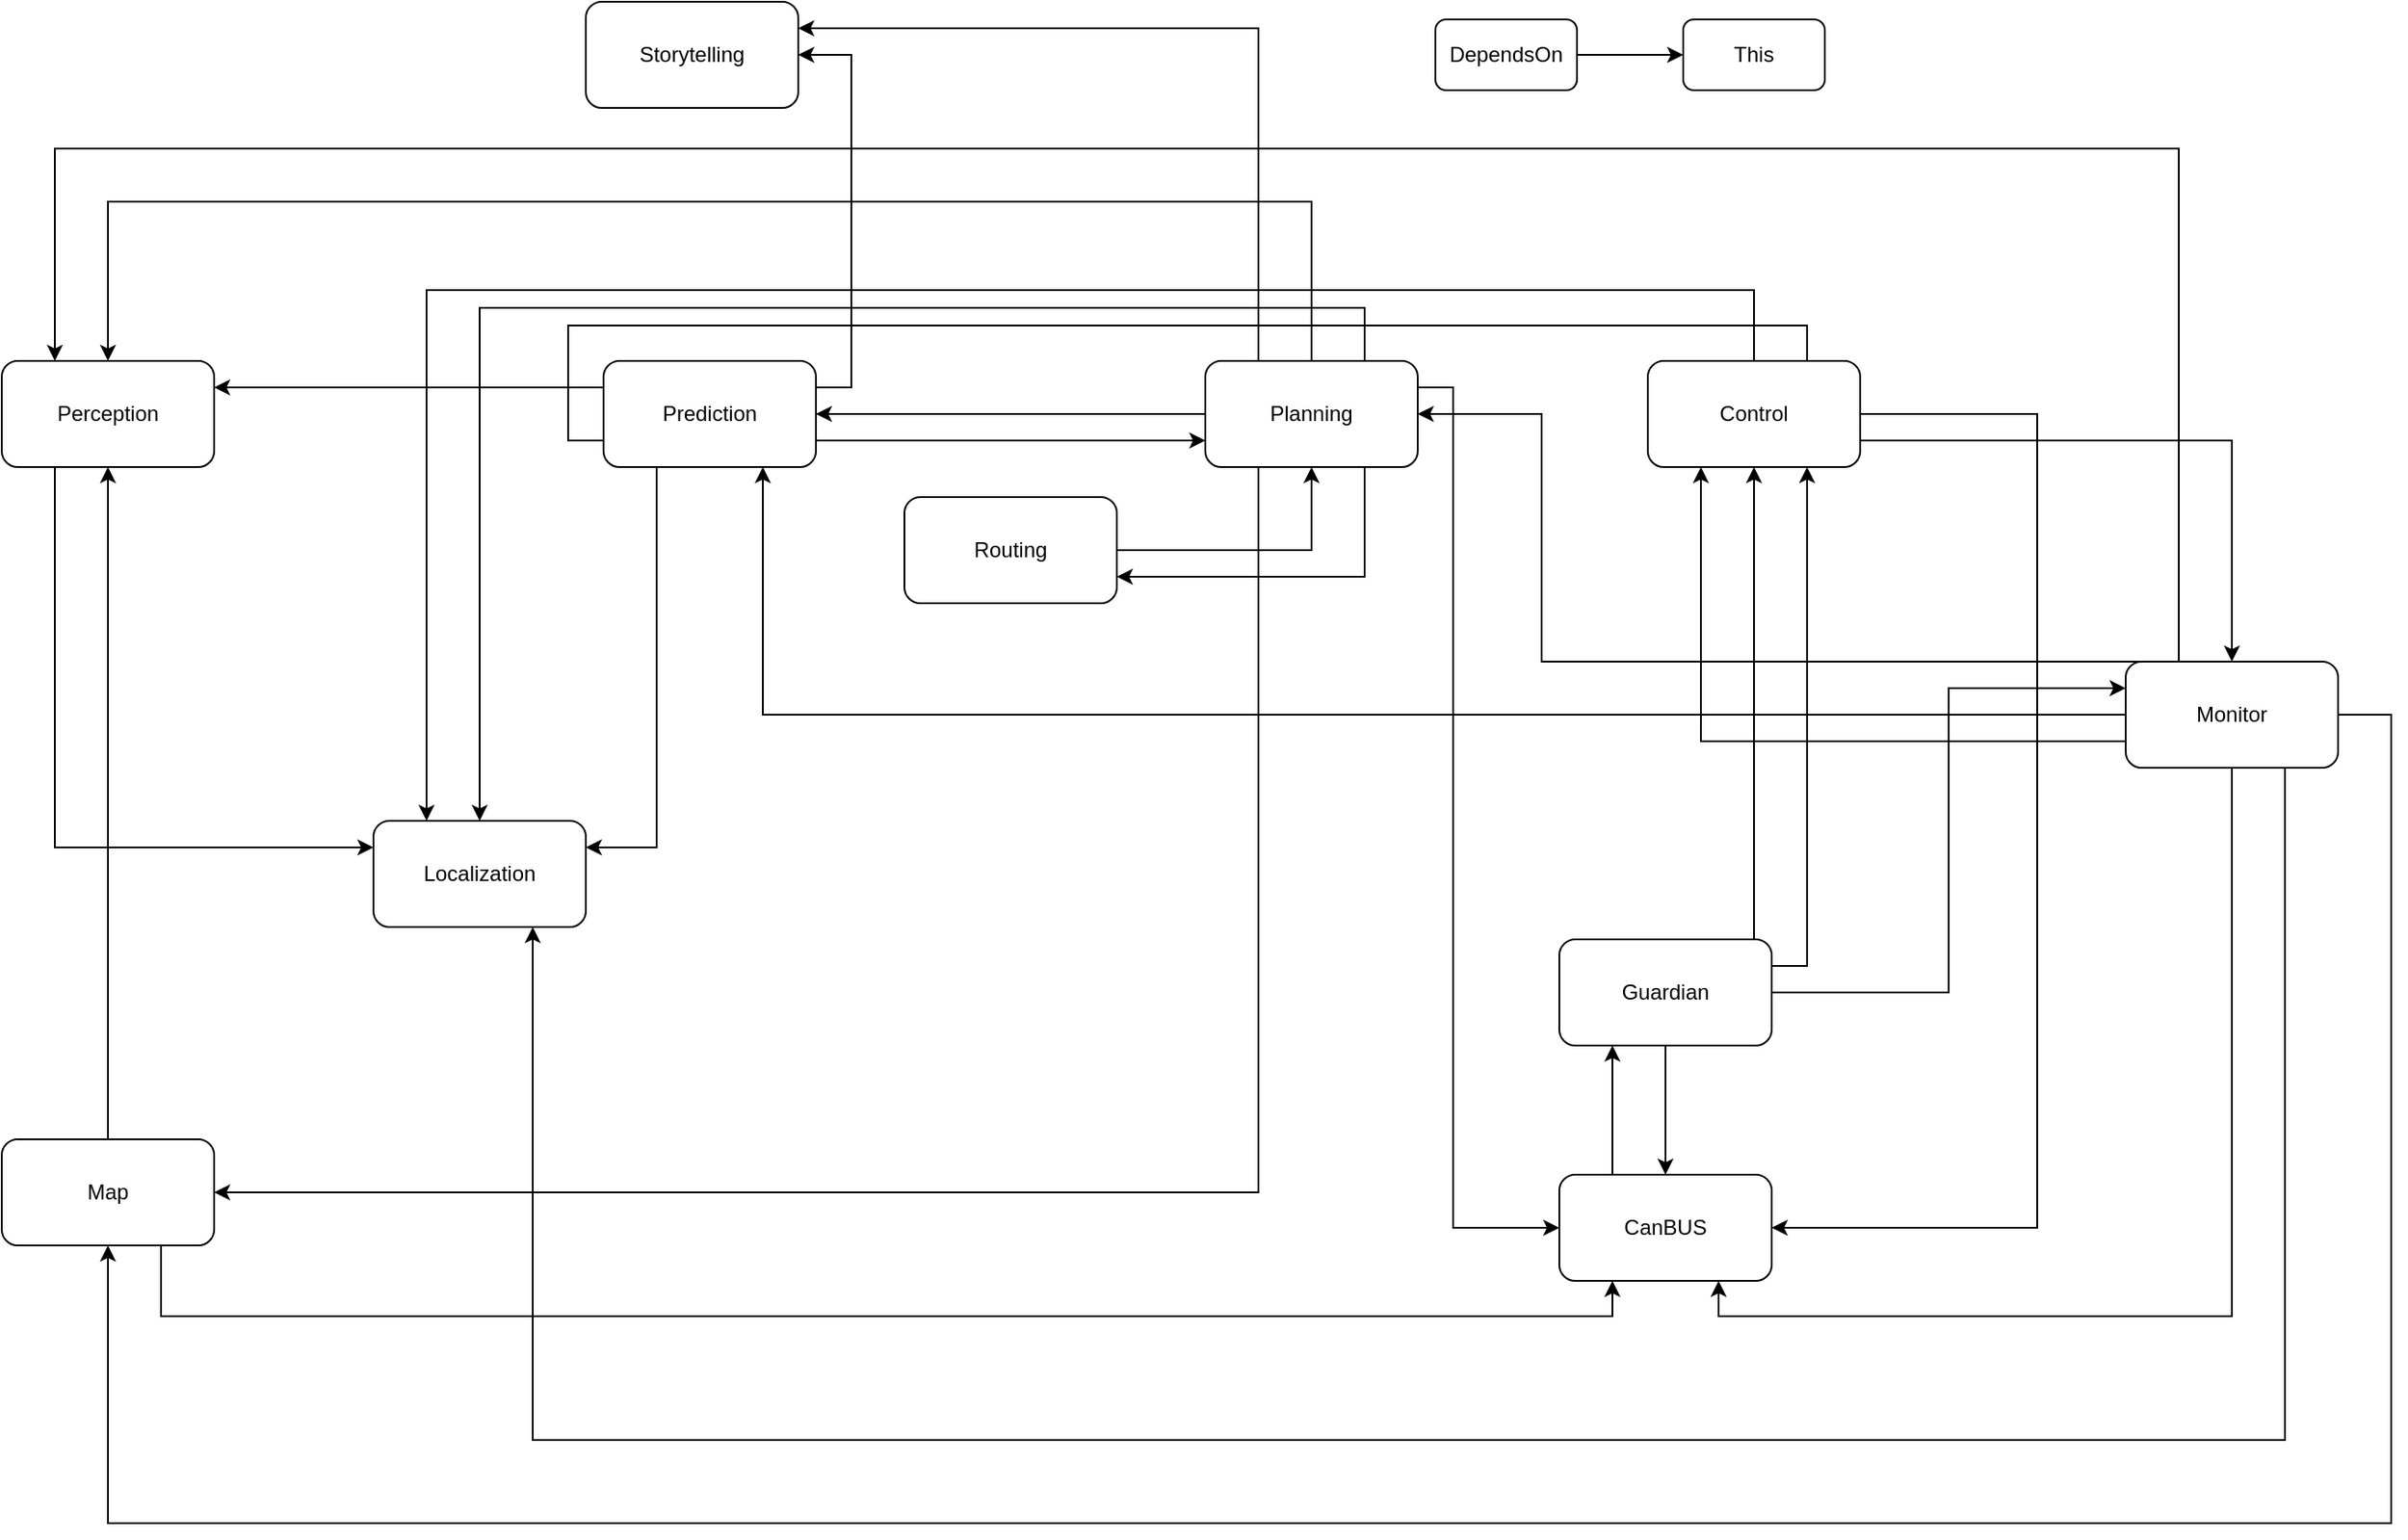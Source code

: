 <mxfile version="17.1.3" type="github">
  <diagram id="q5uySfuGyyFAdlzgSxIf" name="Page-1">
    <mxGraphModel dx="1426" dy="767" grid="1" gridSize="10" guides="1" tooltips="1" connect="1" arrows="1" fold="1" page="1" pageScale="1" pageWidth="850" pageHeight="1100" math="0" shadow="0">
      <root>
        <mxCell id="0" />
        <mxCell id="1" parent="0" />
        <mxCell id="7judBJOATlKyl89qZomi-54" style="edgeStyle=orthogonalEdgeStyle;rounded=0;orthogonalLoop=1;jettySize=auto;html=1;exitX=0.25;exitY=1;exitDx=0;exitDy=0;entryX=0;entryY=0.25;entryDx=0;entryDy=0;" edge="1" parent="1" source="7judBJOATlKyl89qZomi-1" target="7judBJOATlKyl89qZomi-2">
          <mxGeometry relative="1" as="geometry">
            <Array as="points">
              <mxPoint x="140" y="498" />
            </Array>
          </mxGeometry>
        </mxCell>
        <mxCell id="7judBJOATlKyl89qZomi-1" value="Perception" style="rounded=1;whiteSpace=wrap;html=1;" vertex="1" parent="1">
          <mxGeometry x="110" y="223" width="120" height="60" as="geometry" />
        </mxCell>
        <mxCell id="7judBJOATlKyl89qZomi-2" value="Localization" style="rounded=1;whiteSpace=wrap;html=1;" vertex="1" parent="1">
          <mxGeometry x="320" y="483" width="120" height="60" as="geometry" />
        </mxCell>
        <mxCell id="7judBJOATlKyl89qZomi-7" style="edgeStyle=orthogonalEdgeStyle;rounded=0;orthogonalLoop=1;jettySize=auto;html=1;entryX=0;entryY=0.5;entryDx=0;entryDy=0;" edge="1" parent="1" source="7judBJOATlKyl89qZomi-4" target="7judBJOATlKyl89qZomi-6">
          <mxGeometry relative="1" as="geometry" />
        </mxCell>
        <mxCell id="7judBJOATlKyl89qZomi-4" value="DependsOn" style="rounded=1;whiteSpace=wrap;html=1;" vertex="1" parent="1">
          <mxGeometry x="920" y="30" width="80" height="40" as="geometry" />
        </mxCell>
        <mxCell id="7judBJOATlKyl89qZomi-6" value="This" style="rounded=1;whiteSpace=wrap;html=1;" vertex="1" parent="1">
          <mxGeometry x="1060" y="30" width="80" height="40" as="geometry" />
        </mxCell>
        <mxCell id="7judBJOATlKyl89qZomi-10" style="edgeStyle=orthogonalEdgeStyle;rounded=0;orthogonalLoop=1;jettySize=auto;html=1;entryX=1;entryY=0.25;entryDx=0;entryDy=0;exitX=0;exitY=0.25;exitDx=0;exitDy=0;" edge="1" parent="1" source="7judBJOATlKyl89qZomi-8" target="7judBJOATlKyl89qZomi-1">
          <mxGeometry relative="1" as="geometry" />
        </mxCell>
        <mxCell id="7judBJOATlKyl89qZomi-13" style="edgeStyle=orthogonalEdgeStyle;rounded=0;orthogonalLoop=1;jettySize=auto;html=1;exitX=1;exitY=0.75;exitDx=0;exitDy=0;entryX=0;entryY=0.75;entryDx=0;entryDy=0;" edge="1" parent="1" source="7judBJOATlKyl89qZomi-8" target="7judBJOATlKyl89qZomi-11">
          <mxGeometry relative="1" as="geometry" />
        </mxCell>
        <mxCell id="7judBJOATlKyl89qZomi-14" style="edgeStyle=orthogonalEdgeStyle;rounded=0;orthogonalLoop=1;jettySize=auto;html=1;exitX=1;exitY=0.25;exitDx=0;exitDy=0;" edge="1" parent="1" source="7judBJOATlKyl89qZomi-8" target="7judBJOATlKyl89qZomi-12">
          <mxGeometry relative="1" as="geometry">
            <Array as="points">
              <mxPoint x="590" y="238" />
              <mxPoint x="590" y="50" />
            </Array>
          </mxGeometry>
        </mxCell>
        <mxCell id="7judBJOATlKyl89qZomi-15" style="edgeStyle=orthogonalEdgeStyle;rounded=0;orthogonalLoop=1;jettySize=auto;html=1;exitX=0.25;exitY=1;exitDx=0;exitDy=0;entryX=1;entryY=0.25;entryDx=0;entryDy=0;" edge="1" parent="1" source="7judBJOATlKyl89qZomi-8" target="7judBJOATlKyl89qZomi-2">
          <mxGeometry relative="1" as="geometry">
            <Array as="points">
              <mxPoint x="480" y="498" />
            </Array>
          </mxGeometry>
        </mxCell>
        <mxCell id="7judBJOATlKyl89qZomi-17" style="edgeStyle=orthogonalEdgeStyle;rounded=0;orthogonalLoop=1;jettySize=auto;html=1;exitX=1;exitY=0.25;exitDx=0;exitDy=0;entryX=0;entryY=0.5;entryDx=0;entryDy=0;" edge="1" parent="1" source="7judBJOATlKyl89qZomi-11" target="7judBJOATlKyl89qZomi-16">
          <mxGeometry relative="1" as="geometry">
            <Array as="points">
              <mxPoint x="930" y="238" />
              <mxPoint x="930" y="713" />
            </Array>
          </mxGeometry>
        </mxCell>
        <mxCell id="7judBJOATlKyl89qZomi-19" style="edgeStyle=orthogonalEdgeStyle;rounded=0;orthogonalLoop=1;jettySize=auto;html=1;exitX=0.75;exitY=1;exitDx=0;exitDy=0;entryX=1;entryY=0.75;entryDx=0;entryDy=0;" edge="1" parent="1" source="7judBJOATlKyl89qZomi-11" target="7judBJOATlKyl89qZomi-18">
          <mxGeometry relative="1" as="geometry" />
        </mxCell>
        <mxCell id="7judBJOATlKyl89qZomi-20" style="edgeStyle=orthogonalEdgeStyle;rounded=0;orthogonalLoop=1;jettySize=auto;html=1;exitX=0.75;exitY=0;exitDx=0;exitDy=0;entryX=0.5;entryY=0;entryDx=0;entryDy=0;" edge="1" parent="1" source="7judBJOATlKyl89qZomi-11" target="7judBJOATlKyl89qZomi-2">
          <mxGeometry relative="1" as="geometry">
            <Array as="points">
              <mxPoint x="880" y="193" />
              <mxPoint x="380" y="193" />
            </Array>
          </mxGeometry>
        </mxCell>
        <mxCell id="7judBJOATlKyl89qZomi-22" style="edgeStyle=orthogonalEdgeStyle;rounded=0;orthogonalLoop=1;jettySize=auto;html=1;exitX=0.25;exitY=1;exitDx=0;exitDy=0;entryX=1;entryY=0.5;entryDx=0;entryDy=0;" edge="1" parent="1" source="7judBJOATlKyl89qZomi-11" target="7judBJOATlKyl89qZomi-21">
          <mxGeometry relative="1" as="geometry">
            <Array as="points">
              <mxPoint x="820" y="693" />
            </Array>
          </mxGeometry>
        </mxCell>
        <mxCell id="7judBJOATlKyl89qZomi-23" style="edgeStyle=orthogonalEdgeStyle;rounded=0;orthogonalLoop=1;jettySize=auto;html=1;exitX=0.5;exitY=0;exitDx=0;exitDy=0;entryX=0.5;entryY=0;entryDx=0;entryDy=0;" edge="1" parent="1" source="7judBJOATlKyl89qZomi-11" target="7judBJOATlKyl89qZomi-1">
          <mxGeometry relative="1" as="geometry">
            <Array as="points">
              <mxPoint x="850" y="133" />
              <mxPoint x="170" y="133" />
            </Array>
          </mxGeometry>
        </mxCell>
        <mxCell id="7judBJOATlKyl89qZomi-24" style="edgeStyle=orthogonalEdgeStyle;rounded=0;orthogonalLoop=1;jettySize=auto;html=1;exitX=0;exitY=0.5;exitDx=0;exitDy=0;entryX=1;entryY=0.5;entryDx=0;entryDy=0;" edge="1" parent="1" source="7judBJOATlKyl89qZomi-11" target="7judBJOATlKyl89qZomi-8">
          <mxGeometry relative="1" as="geometry" />
        </mxCell>
        <mxCell id="7judBJOATlKyl89qZomi-25" style="edgeStyle=orthogonalEdgeStyle;rounded=0;orthogonalLoop=1;jettySize=auto;html=1;exitX=0.25;exitY=0;exitDx=0;exitDy=0;entryX=1;entryY=0.25;entryDx=0;entryDy=0;" edge="1" parent="1" source="7judBJOATlKyl89qZomi-11" target="7judBJOATlKyl89qZomi-12">
          <mxGeometry relative="1" as="geometry" />
        </mxCell>
        <mxCell id="7judBJOATlKyl89qZomi-11" value="Planning" style="rounded=1;whiteSpace=wrap;html=1;" vertex="1" parent="1">
          <mxGeometry x="790" y="223" width="120" height="60" as="geometry" />
        </mxCell>
        <mxCell id="7judBJOATlKyl89qZomi-12" value="Storytelling" style="rounded=1;whiteSpace=wrap;html=1;" vertex="1" parent="1">
          <mxGeometry x="440" y="20" width="120" height="60" as="geometry" />
        </mxCell>
        <mxCell id="7judBJOATlKyl89qZomi-39" style="edgeStyle=orthogonalEdgeStyle;rounded=0;orthogonalLoop=1;jettySize=auto;html=1;exitX=1;exitY=0.25;exitDx=0;exitDy=0;entryX=0.75;entryY=1;entryDx=0;entryDy=0;startArrow=none;" edge="1" parent="1" source="7judBJOATlKyl89qZomi-35" target="7judBJOATlKyl89qZomi-26">
          <mxGeometry relative="1" as="geometry">
            <Array as="points">
              <mxPoint x="1130" y="565" />
            </Array>
          </mxGeometry>
        </mxCell>
        <mxCell id="7judBJOATlKyl89qZomi-57" style="edgeStyle=orthogonalEdgeStyle;rounded=0;orthogonalLoop=1;jettySize=auto;html=1;exitX=0.25;exitY=0;exitDx=0;exitDy=0;entryX=0.25;entryY=1;entryDx=0;entryDy=0;strokeColor=default;" edge="1" parent="1" source="7judBJOATlKyl89qZomi-16" target="7judBJOATlKyl89qZomi-35">
          <mxGeometry relative="1" as="geometry">
            <Array as="points" />
          </mxGeometry>
        </mxCell>
        <mxCell id="7judBJOATlKyl89qZomi-16" value="CanBUS" style="rounded=1;whiteSpace=wrap;html=1;" vertex="1" parent="1">
          <mxGeometry x="990" y="683" width="120" height="60" as="geometry" />
        </mxCell>
        <mxCell id="7judBJOATlKyl89qZomi-55" style="edgeStyle=orthogonalEdgeStyle;rounded=0;orthogonalLoop=1;jettySize=auto;html=1;exitX=1;exitY=0.5;exitDx=0;exitDy=0;entryX=0.5;entryY=1;entryDx=0;entryDy=0;strokeColor=default;" edge="1" parent="1" source="7judBJOATlKyl89qZomi-18" target="7judBJOATlKyl89qZomi-11">
          <mxGeometry relative="1" as="geometry" />
        </mxCell>
        <mxCell id="7judBJOATlKyl89qZomi-18" value="Routing" style="rounded=1;whiteSpace=wrap;html=1;" vertex="1" parent="1">
          <mxGeometry x="620" y="300" width="120" height="60" as="geometry" />
        </mxCell>
        <mxCell id="7judBJOATlKyl89qZomi-32" style="edgeStyle=orthogonalEdgeStyle;rounded=0;orthogonalLoop=1;jettySize=auto;html=1;exitX=0.75;exitY=1;exitDx=0;exitDy=0;entryX=0.25;entryY=1;entryDx=0;entryDy=0;" edge="1" parent="1" source="7judBJOATlKyl89qZomi-21" target="7judBJOATlKyl89qZomi-16">
          <mxGeometry relative="1" as="geometry">
            <Array as="points">
              <mxPoint x="200" y="763" />
              <mxPoint x="1020" y="763" />
            </Array>
          </mxGeometry>
        </mxCell>
        <mxCell id="7judBJOATlKyl89qZomi-33" style="edgeStyle=orthogonalEdgeStyle;rounded=0;orthogonalLoop=1;jettySize=auto;html=1;exitX=0.5;exitY=0;exitDx=0;exitDy=0;entryX=0.5;entryY=1;entryDx=0;entryDy=0;" edge="1" parent="1" source="7judBJOATlKyl89qZomi-21" target="7judBJOATlKyl89qZomi-1">
          <mxGeometry relative="1" as="geometry">
            <Array as="points" />
          </mxGeometry>
        </mxCell>
        <mxCell id="7judBJOATlKyl89qZomi-21" value="Map" style="rounded=1;whiteSpace=wrap;html=1;" vertex="1" parent="1">
          <mxGeometry x="110" y="663" width="120" height="60" as="geometry" />
        </mxCell>
        <mxCell id="7judBJOATlKyl89qZomi-28" style="edgeStyle=orthogonalEdgeStyle;rounded=0;orthogonalLoop=1;jettySize=auto;html=1;entryX=0.25;entryY=0;entryDx=0;entryDy=0;" edge="1" parent="1" source="7judBJOATlKyl89qZomi-26" target="7judBJOATlKyl89qZomi-2">
          <mxGeometry relative="1" as="geometry">
            <Array as="points">
              <mxPoint x="1100" y="183" />
              <mxPoint x="350" y="183" />
            </Array>
          </mxGeometry>
        </mxCell>
        <mxCell id="7judBJOATlKyl89qZomi-30" style="edgeStyle=orthogonalEdgeStyle;rounded=0;orthogonalLoop=1;jettySize=auto;html=1;exitX=1;exitY=0.75;exitDx=0;exitDy=0;" edge="1" parent="1" source="7judBJOATlKyl89qZomi-26" target="7judBJOATlKyl89qZomi-29">
          <mxGeometry relative="1" as="geometry" />
        </mxCell>
        <mxCell id="7judBJOATlKyl89qZomi-58" style="edgeStyle=orthogonalEdgeStyle;rounded=0;orthogonalLoop=1;jettySize=auto;html=1;entryX=1;entryY=0.5;entryDx=0;entryDy=0;strokeColor=default;" edge="1" parent="1" source="7judBJOATlKyl89qZomi-26" target="7judBJOATlKyl89qZomi-16">
          <mxGeometry relative="1" as="geometry">
            <Array as="points">
              <mxPoint x="1260" y="253" />
              <mxPoint x="1260" y="713" />
            </Array>
          </mxGeometry>
        </mxCell>
        <mxCell id="7judBJOATlKyl89qZomi-26" value="Control" style="rounded=1;whiteSpace=wrap;html=1;" vertex="1" parent="1">
          <mxGeometry x="1040" y="223" width="120" height="60" as="geometry" />
        </mxCell>
        <mxCell id="7judBJOATlKyl89qZomi-41" style="edgeStyle=orthogonalEdgeStyle;rounded=0;orthogonalLoop=1;jettySize=auto;html=1;exitX=0.75;exitY=1;exitDx=0;exitDy=0;entryX=0.75;entryY=1;entryDx=0;entryDy=0;" edge="1" parent="1" source="7judBJOATlKyl89qZomi-29" target="7judBJOATlKyl89qZomi-2">
          <mxGeometry relative="1" as="geometry">
            <Array as="points">
              <mxPoint x="1400" y="833" />
              <mxPoint x="410" y="833" />
            </Array>
          </mxGeometry>
        </mxCell>
        <mxCell id="7judBJOATlKyl89qZomi-42" style="edgeStyle=orthogonalEdgeStyle;rounded=0;orthogonalLoop=1;jettySize=auto;html=1;exitX=1;exitY=0.5;exitDx=0;exitDy=0;entryX=0.5;entryY=1;entryDx=0;entryDy=0;" edge="1" parent="1" source="7judBJOATlKyl89qZomi-29" target="7judBJOATlKyl89qZomi-21">
          <mxGeometry relative="1" as="geometry">
            <Array as="points">
              <mxPoint x="1460" y="423" />
              <mxPoint x="1460" y="880" />
              <mxPoint x="170" y="880" />
            </Array>
          </mxGeometry>
        </mxCell>
        <mxCell id="7judBJOATlKyl89qZomi-43" style="edgeStyle=orthogonalEdgeStyle;rounded=0;orthogonalLoop=1;jettySize=auto;html=1;exitX=0.5;exitY=1;exitDx=0;exitDy=0;entryX=0.75;entryY=1;entryDx=0;entryDy=0;" edge="1" parent="1" source="7judBJOATlKyl89qZomi-29" target="7judBJOATlKyl89qZomi-16">
          <mxGeometry relative="1" as="geometry" />
        </mxCell>
        <mxCell id="7judBJOATlKyl89qZomi-44" style="edgeStyle=orthogonalEdgeStyle;rounded=0;orthogonalLoop=1;jettySize=auto;html=1;exitX=0.25;exitY=0;exitDx=0;exitDy=0;entryX=1;entryY=0.5;entryDx=0;entryDy=0;" edge="1" parent="1" source="7judBJOATlKyl89qZomi-29" target="7judBJOATlKyl89qZomi-11">
          <mxGeometry relative="1" as="geometry">
            <Array as="points">
              <mxPoint x="980" y="393" />
              <mxPoint x="980" y="253" />
            </Array>
          </mxGeometry>
        </mxCell>
        <mxCell id="7judBJOATlKyl89qZomi-45" style="edgeStyle=orthogonalEdgeStyle;rounded=0;orthogonalLoop=1;jettySize=auto;html=1;exitX=0.25;exitY=0;exitDx=0;exitDy=0;entryX=0.25;entryY=0;entryDx=0;entryDy=0;" edge="1" parent="1" source="7judBJOATlKyl89qZomi-29" target="7judBJOATlKyl89qZomi-1">
          <mxGeometry relative="1" as="geometry">
            <Array as="points">
              <mxPoint x="1340" y="103" />
              <mxPoint x="140" y="103" />
            </Array>
          </mxGeometry>
        </mxCell>
        <mxCell id="7judBJOATlKyl89qZomi-46" style="edgeStyle=orthogonalEdgeStyle;rounded=0;orthogonalLoop=1;jettySize=auto;html=1;exitX=0;exitY=0.5;exitDx=0;exitDy=0;entryX=0.75;entryY=1;entryDx=0;entryDy=0;" edge="1" parent="1" source="7judBJOATlKyl89qZomi-29" target="7judBJOATlKyl89qZomi-8">
          <mxGeometry relative="1" as="geometry" />
        </mxCell>
        <mxCell id="7judBJOATlKyl89qZomi-47" style="edgeStyle=orthogonalEdgeStyle;rounded=0;orthogonalLoop=1;jettySize=auto;html=1;exitX=0;exitY=0.75;exitDx=0;exitDy=0;entryX=0.25;entryY=1;entryDx=0;entryDy=0;" edge="1" parent="1" source="7judBJOATlKyl89qZomi-29" target="7judBJOATlKyl89qZomi-26">
          <mxGeometry relative="1" as="geometry" />
        </mxCell>
        <mxCell id="7judBJOATlKyl89qZomi-29" value="Monitor" style="rounded=1;whiteSpace=wrap;html=1;" vertex="1" parent="1">
          <mxGeometry x="1310" y="393" width="120" height="60" as="geometry" />
        </mxCell>
        <mxCell id="7judBJOATlKyl89qZomi-36" style="edgeStyle=orthogonalEdgeStyle;rounded=0;orthogonalLoop=1;jettySize=auto;html=1;entryX=0.5;entryY=1;entryDx=0;entryDy=0;" edge="1" parent="1" source="7judBJOATlKyl89qZomi-35" target="7judBJOATlKyl89qZomi-26">
          <mxGeometry relative="1" as="geometry">
            <Array as="points">
              <mxPoint x="1100" y="490" />
              <mxPoint x="1100" y="490" />
            </Array>
          </mxGeometry>
        </mxCell>
        <mxCell id="7judBJOATlKyl89qZomi-37" style="edgeStyle=orthogonalEdgeStyle;rounded=0;orthogonalLoop=1;jettySize=auto;html=1;entryX=0;entryY=0.25;entryDx=0;entryDy=0;" edge="1" parent="1" source="7judBJOATlKyl89qZomi-35" target="7judBJOATlKyl89qZomi-29">
          <mxGeometry relative="1" as="geometry" />
        </mxCell>
        <mxCell id="7judBJOATlKyl89qZomi-8" value="Prediction" style="rounded=1;whiteSpace=wrap;html=1;" vertex="1" parent="1">
          <mxGeometry x="450" y="223" width="120" height="60" as="geometry" />
        </mxCell>
        <mxCell id="7judBJOATlKyl89qZomi-52" value="" style="edgeStyle=orthogonalEdgeStyle;rounded=0;orthogonalLoop=1;jettySize=auto;html=1;exitX=0.75;exitY=0;exitDx=0;exitDy=0;entryX=0;entryY=0.75;entryDx=0;entryDy=0;endArrow=none;" edge="1" parent="1" source="7judBJOATlKyl89qZomi-26" target="7judBJOATlKyl89qZomi-8">
          <mxGeometry relative="1" as="geometry">
            <mxPoint x="200" y="503" as="sourcePoint" />
            <mxPoint x="790" y="268" as="targetPoint" />
          </mxGeometry>
        </mxCell>
        <mxCell id="7judBJOATlKyl89qZomi-59" style="edgeStyle=orthogonalEdgeStyle;rounded=0;orthogonalLoop=1;jettySize=auto;html=1;entryX=0.5;entryY=0;entryDx=0;entryDy=0;strokeColor=default;exitX=0.5;exitY=1;exitDx=0;exitDy=0;" edge="1" parent="1" source="7judBJOATlKyl89qZomi-35" target="7judBJOATlKyl89qZomi-16">
          <mxGeometry relative="1" as="geometry">
            <Array as="points">
              <mxPoint x="1050" y="660" />
              <mxPoint x="1050" y="660" />
            </Array>
          </mxGeometry>
        </mxCell>
        <mxCell id="7judBJOATlKyl89qZomi-35" value="Guardian" style="rounded=1;whiteSpace=wrap;html=1;" vertex="1" parent="1">
          <mxGeometry x="990" y="550" width="120" height="60" as="geometry" />
        </mxCell>
      </root>
    </mxGraphModel>
  </diagram>
</mxfile>
